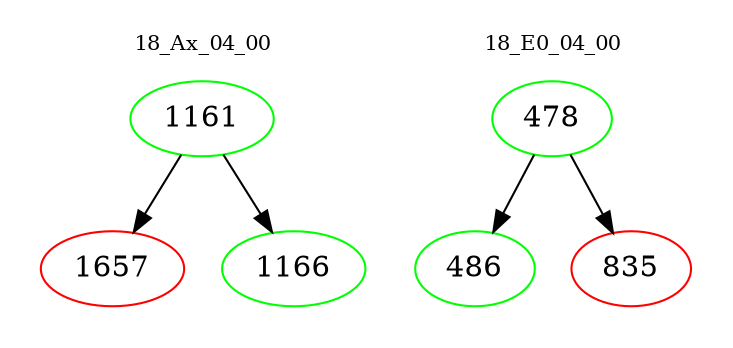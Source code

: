 digraph{
subgraph cluster_0 {
color = white
label = "18_Ax_04_00";
fontsize=10;
T0_1161 [label="1161", color="green"]
T0_1161 -> T0_1657 [color="black"]
T0_1657 [label="1657", color="red"]
T0_1161 -> T0_1166 [color="black"]
T0_1166 [label="1166", color="green"]
}
subgraph cluster_1 {
color = white
label = "18_E0_04_00";
fontsize=10;
T1_478 [label="478", color="green"]
T1_478 -> T1_486 [color="black"]
T1_486 [label="486", color="green"]
T1_478 -> T1_835 [color="black"]
T1_835 [label="835", color="red"]
}
}
